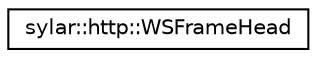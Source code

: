 digraph "类继承关系图"
{
 // LATEX_PDF_SIZE
  edge [fontname="Helvetica",fontsize="10",labelfontname="Helvetica",labelfontsize="10"];
  node [fontname="Helvetica",fontsize="10",shape=record];
  rankdir="LR";
  Node0 [label="sylar::http::WSFrameHead",height=0.2,width=0.4,color="black", fillcolor="white", style="filled",URL="$structsylar_1_1http_1_1WSFrameHead.html",tooltip=" "];
}

